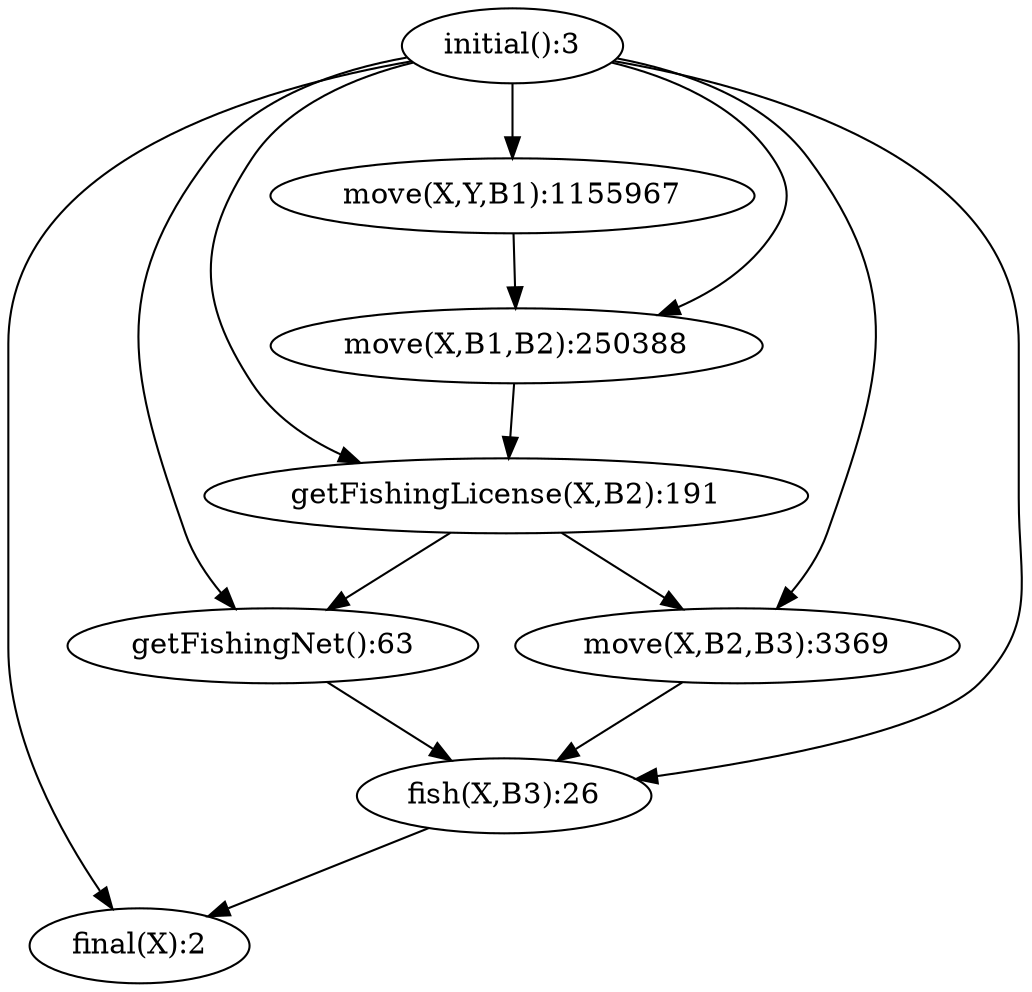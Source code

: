 digraph G { 
  "initial():3" -> "final(X):2";
  "initial():3" -> "fish(X,B3):26";
  "initial():3" -> "getFishingNet():63";
  "initial():3" -> "getFishingLicense(X,B2):191";
  "initial():3" -> "move(X,B2,B3):3369";
  "initial():3" -> "move(X,B1,B2):250388";
  "initial():3" -> "move(X,Y,B1):1155967";
  "fish(X,B3):26" -> "final(X):2";
  "getFishingNet():63" -> "fish(X,B3):26";
  "getFishingLicense(X,B2):191" -> "getFishingNet():63";
  "getFishingLicense(X,B2):191" -> "move(X,B2,B3):3369";
  "move(X,B2,B3):3369" -> "fish(X,B3):26";
  "move(X,B1,B2):250388" -> "getFishingLicense(X,B2):191";
  "move(X,Y,B1):1155967" -> "move(X,B1,B2):250388";
}